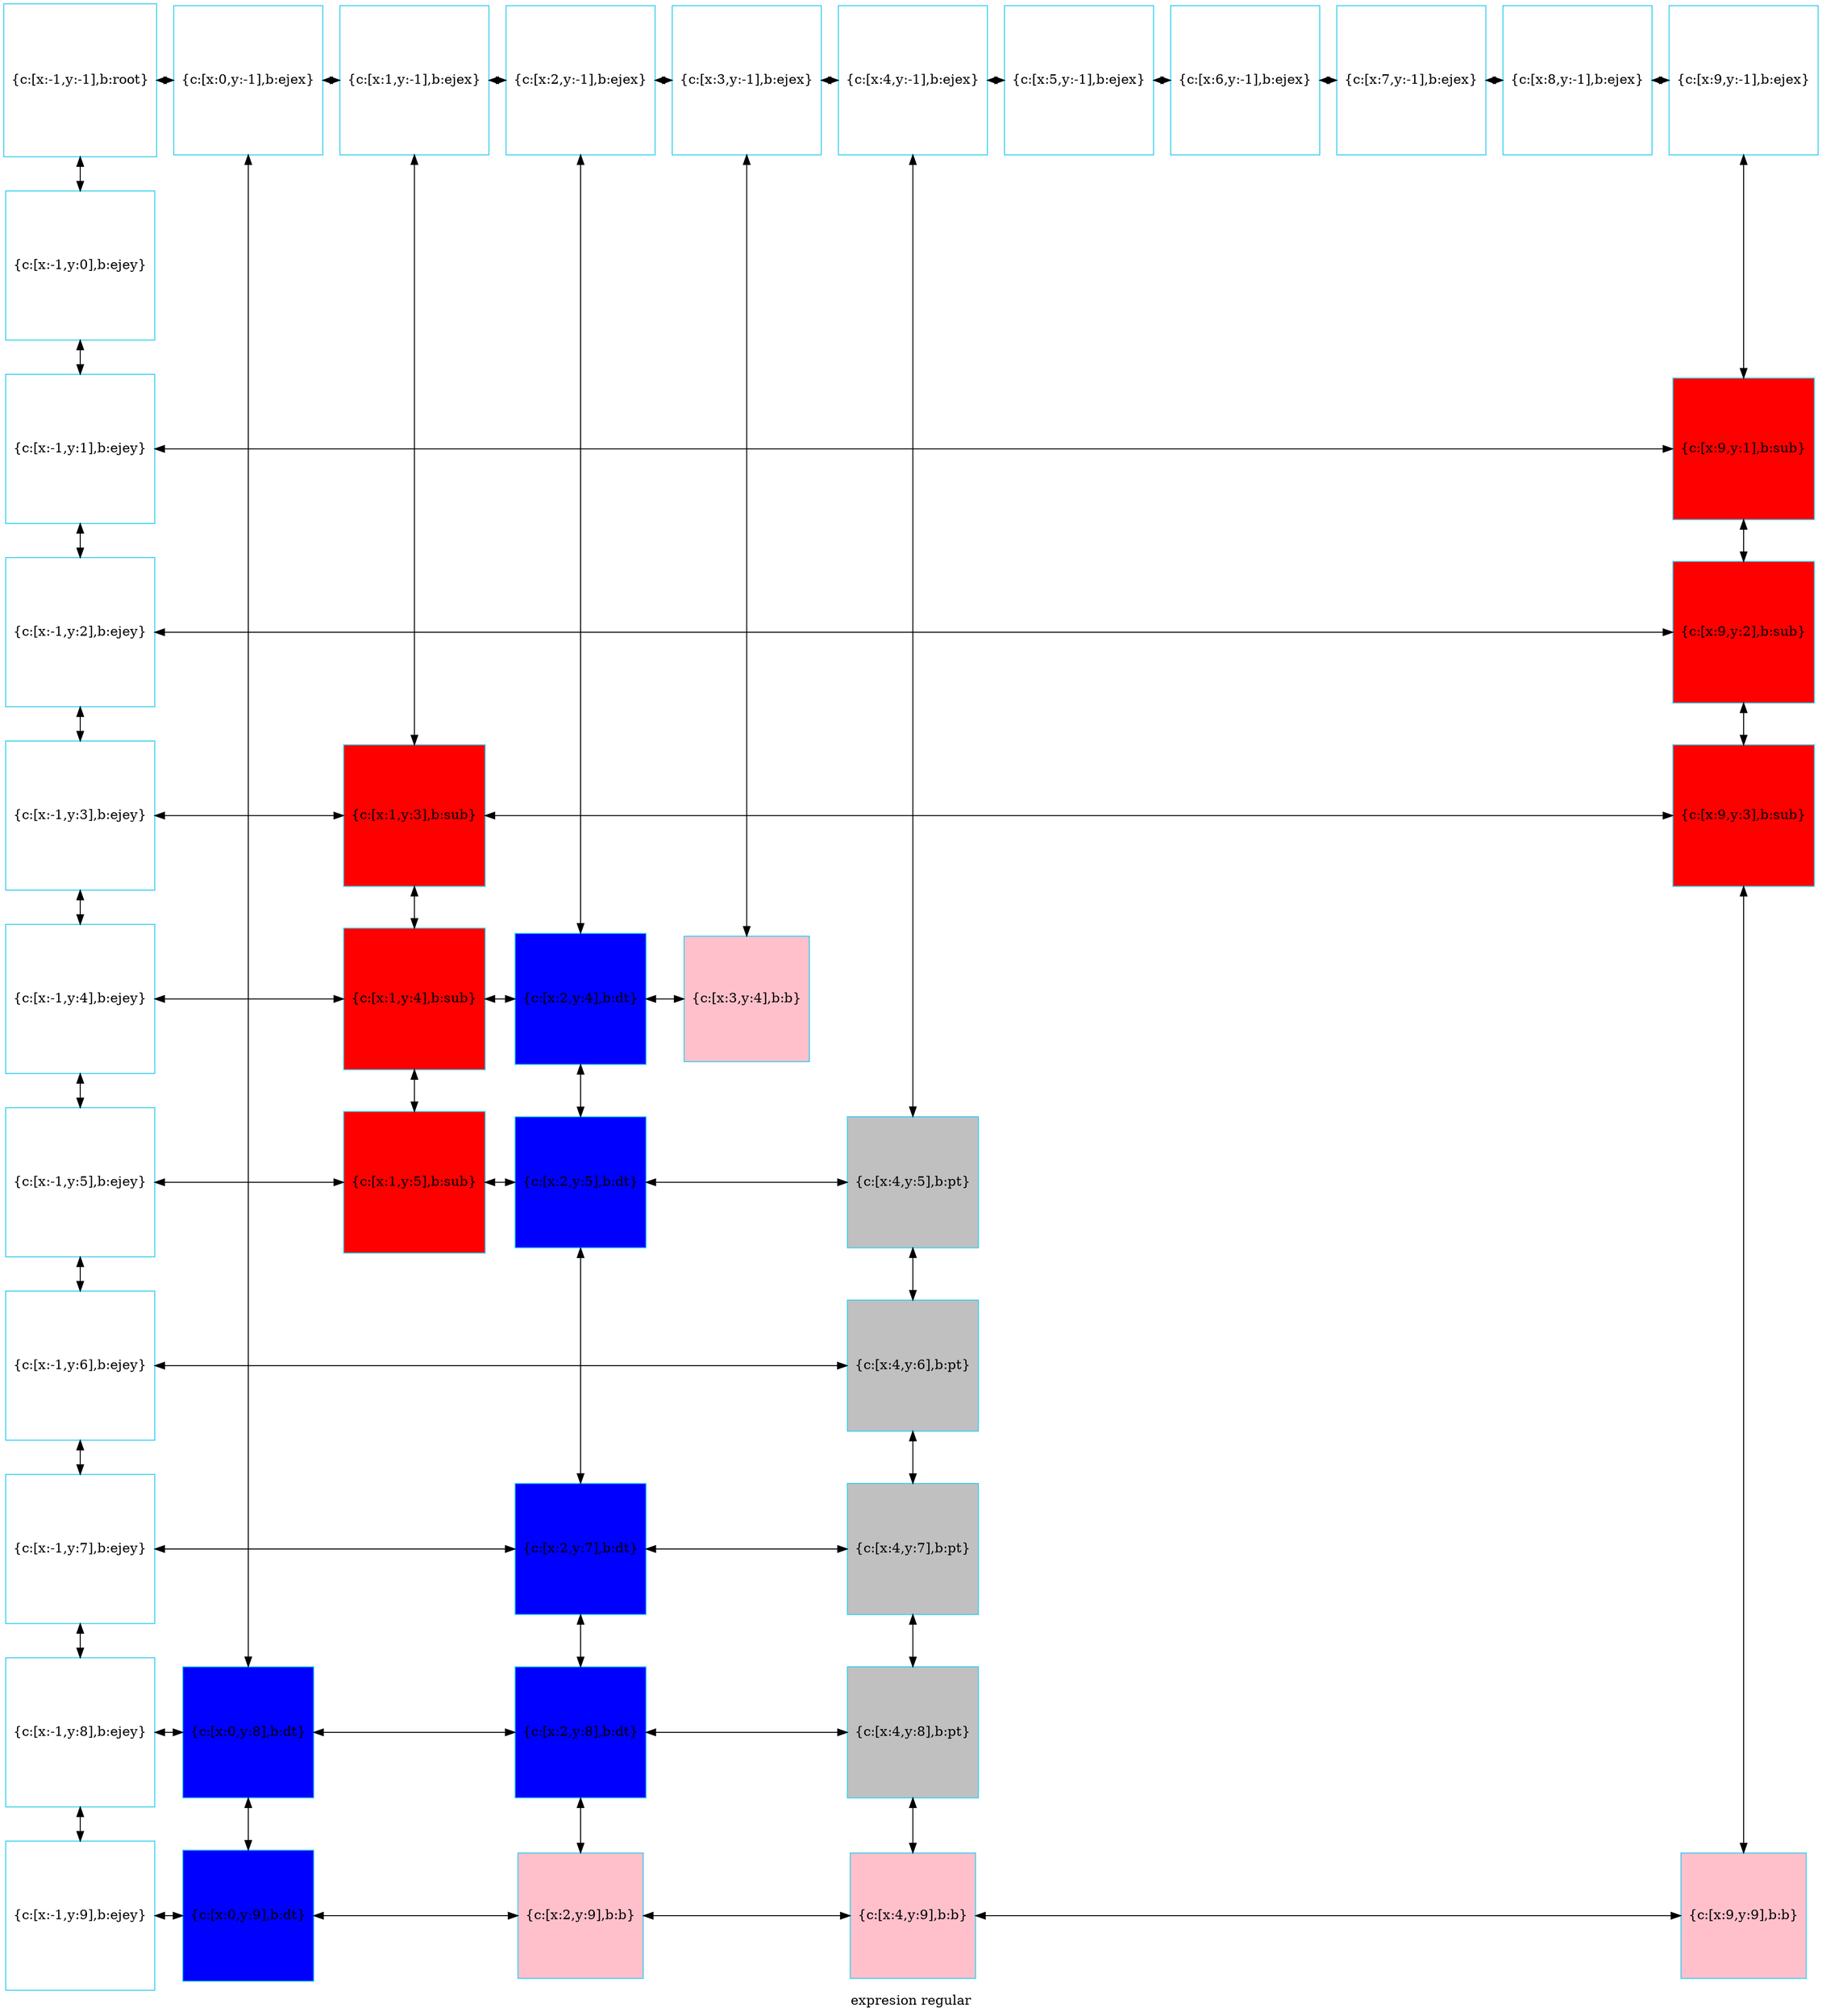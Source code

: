 digraph G
{label="expresion regular"
        node[shape = square]
        node[style = filled]
        node[fillcolor = "#EEEEE"]
        node[color = "#EEEEE"]
        node[color = "#31CEF0"]

2268186046672[label="{c:[x:-1,y:-1],b:root}",fillcolor = "white"]
2268186046816[label="{c:[x:0,y:-1],b:ejex}",fillcolor = "white"]
2268186046960[label="{c:[x:1,y:-1],b:ejex}",fillcolor = "white"]
2268186047104[label="{c:[x:2,y:-1],b:ejex}",fillcolor = "white"]
2268186047248[label="{c:[x:3,y:-1],b:ejex}",fillcolor = "white"]
2268186047392[label="{c:[x:4,y:-1],b:ejex}",fillcolor = "white"]
2268186047536[label="{c:[x:5,y:-1],b:ejex}",fillcolor = "white"]
2268186047680[label="{c:[x:6,y:-1],b:ejex}",fillcolor = "white"]
2268186047824[label="{c:[x:7,y:-1],b:ejex}",fillcolor = "white"]
2268186047968[label="{c:[x:8,y:-1],b:ejex}",fillcolor = "white"]
2268186048112[label="{c:[x:9,y:-1],b:ejex}",fillcolor = "white"]
2268186048256[label="{c:[x:-1,y:0],b:ejey}",fillcolor = "white"]
2268186048400[label="{c:[x:-1,y:1],b:ejey}",fillcolor = "white"]
2268186067632[label="{c:[x:9,y:1],b:sub}",fillcolor = "red"]
2268186048544[label="{c:[x:-1,y:2],b:ejey}",fillcolor = "white"]
2268186067968[label="{c:[x:9,y:2],b:sub}",fillcolor = "red"]
2268186048688[label="{c:[x:-1,y:3],b:ejey}",fillcolor = "white"]
2268186068640[label="{c:[x:1,y:3],b:sub}",fillcolor = "red"]
2268186068304[label="{c:[x:9,y:3],b:sub}",fillcolor = "red"]
2268186048832[label="{c:[x:-1,y:4],b:ejey}",fillcolor = "white"]
2268186068976[label="{c:[x:1,y:4],b:sub}",fillcolor = "red"]
2268186070992[label="{c:[x:2,y:4],b:dt}",fillcolor = "blue"]
2268186071664[label="{c:[x:3,y:4],b:b}",fillcolor = "pink"]
2268186048976[label="{c:[x:-1,y:5],b:ejey}",fillcolor = "white"]
2268186069312[label="{c:[x:1,y:5],b:sub}",fillcolor = "red"]
2268186071328[label="{c:[x:2,y:5],b:dt}",fillcolor = "blue"]
2268186050080[label="{c:[x:4,y:5],b:pt}",fillcolor = "gray"]
2268186049120[label="{c:[x:-1,y:6],b:ejey}",fillcolor = "white"]
2268186050176[label="{c:[x:4,y:6],b:pt}",fillcolor = "gray"]
2268186049264[label="{c:[x:-1,y:7],b:ejey}",fillcolor = "white"]
2268186070032[label="{c:[x:2,y:7],b:dt}",fillcolor = "blue"]
2268186049936[label="{c:[x:4,y:7],b:pt}",fillcolor = "gray"]
2268186049408[label="{c:[x:-1,y:8],b:ejey}",fillcolor = "white"]
2268186069936[label="{c:[x:0,y:8],b:dt}",fillcolor = "blue"]
2268186070656[label="{c:[x:2,y:8],b:dt}",fillcolor = "blue"]
2268186067296[label="{c:[x:4,y:8],b:pt}",fillcolor = "gray"]
2268186049552[label="{c:[x:-1,y:9],b:ejey}",fillcolor = "white"]
2268186069792[label="{c:[x:0,y:9],b:dt}",fillcolor = "blue"]
2268186072000[label="{c:[x:2,y:9],b:b}",fillcolor = "pink"]
2268186072672[label="{c:[x:4,y:9],b:b}",fillcolor = "pink"]
2268186072336[label="{c:[x:9,y:9],b:b}",fillcolor = "pink"]
2268186046672->2268186048256[dir = both];
2268186048256->2268186048400[dir = both];
2268186048400->2268186048544[dir = both];
2268186048544->2268186048688[dir = both];
2268186048688->2268186048832[dir = both];
2268186048832->2268186048976[dir = both];
2268186048976->2268186049120[dir = both];
2268186049120->2268186049264[dir = both];
2268186049264->2268186049408[dir = both];
2268186049408->2268186049552[dir = both];
2268186046816->2268186069936[dir = both];
2268186069936->2268186069792[dir = both];
2268186046960->2268186068640[dir = both];
2268186068640->2268186068976[dir = both];
2268186068976->2268186069312[dir = both];
2268186047104->2268186070992[dir = both];
2268186070992->2268186071328[dir = both];
2268186071328->2268186070032[dir = both];
2268186070032->2268186070656[dir = both];
2268186070656->2268186072000[dir = both];
2268186047248->2268186071664[dir = both];
2268186047392->2268186050080[dir = both];
2268186050080->2268186050176[dir = both];
2268186050176->2268186049936[dir = both];
2268186049936->2268186067296[dir = both];
2268186067296->2268186072672[dir = both];
2268186048112->2268186067632[dir = both];
2268186067632->2268186067968[dir = both];
2268186067968->2268186068304[dir = both];
2268186068304->2268186072336[dir = both];
2268186046672->2268186046816[dir = both];
2268186046816->2268186046960[dir = both];
2268186046960->2268186047104[dir = both];
2268186047104->2268186047248[dir = both];
2268186047248->2268186047392[dir = both];
2268186047392->2268186047536[dir = both];
2268186047536->2268186047680[dir = both];
2268186047680->2268186047824[dir = both];
2268186047824->2268186047968[dir = both];
2268186047968->2268186048112[dir = both];
2268186048400->2268186067632[constraint=false,dir = both];
2268186048544->2268186067968[constraint=false,dir = both];
2268186048688->2268186068640[constraint=false,dir = both];
2268186068640->2268186068304[constraint=false,dir = both];
2268186048832->2268186068976[constraint=false,dir = both];
2268186068976->2268186070992[constraint=false,dir = both];
2268186070992->2268186071664[constraint=false,dir = both];
2268186048976->2268186069312[constraint=false,dir = both];
2268186069312->2268186071328[constraint=false,dir = both];
2268186071328->2268186050080[constraint=false,dir = both];
2268186049120->2268186050176[constraint=false,dir = both];
2268186049264->2268186070032[constraint=false,dir = both];
2268186070032->2268186049936[constraint=false,dir = both];
2268186049408->2268186069936[constraint=false,dir = both];
2268186069936->2268186070656[constraint=false,dir = both];
2268186070656->2268186067296[constraint=false,dir = both];
2268186049552->2268186069792[constraint=false,dir = both];
2268186069792->2268186072000[constraint=false,dir = both];
2268186072000->2268186072672[constraint=false,dir = both];
2268186072672->2268186072336[constraint=false,dir = both];
 {rank=same; 2268186046672;2268186046816;2268186046960;2268186047104;2268186047248;2268186047392;2268186047536;2268186047680;2268186047824;2268186047968;2268186048112;}
 {rank=same; 2268186048256;}
 {rank=same; 2268186048400;2268186067632;}
 {rank=same; 2268186048544;2268186067968;}
 {rank=same; 2268186048688;2268186068640;2268186068304;}
 {rank=same; 2268186048832;2268186068976;2268186070992;2268186071664;}
 {rank=same; 2268186048976;2268186069312;2268186071328;2268186050080;}
 {rank=same; 2268186049120;2268186050176;}
 {rank=same; 2268186049264;2268186070032;2268186049936;}
 {rank=same; 2268186049408;2268186069936;2268186070656;2268186067296;}
 {rank=same; 2268186049552;2268186069792;2268186072000;2268186072672;2268186072336;}
}